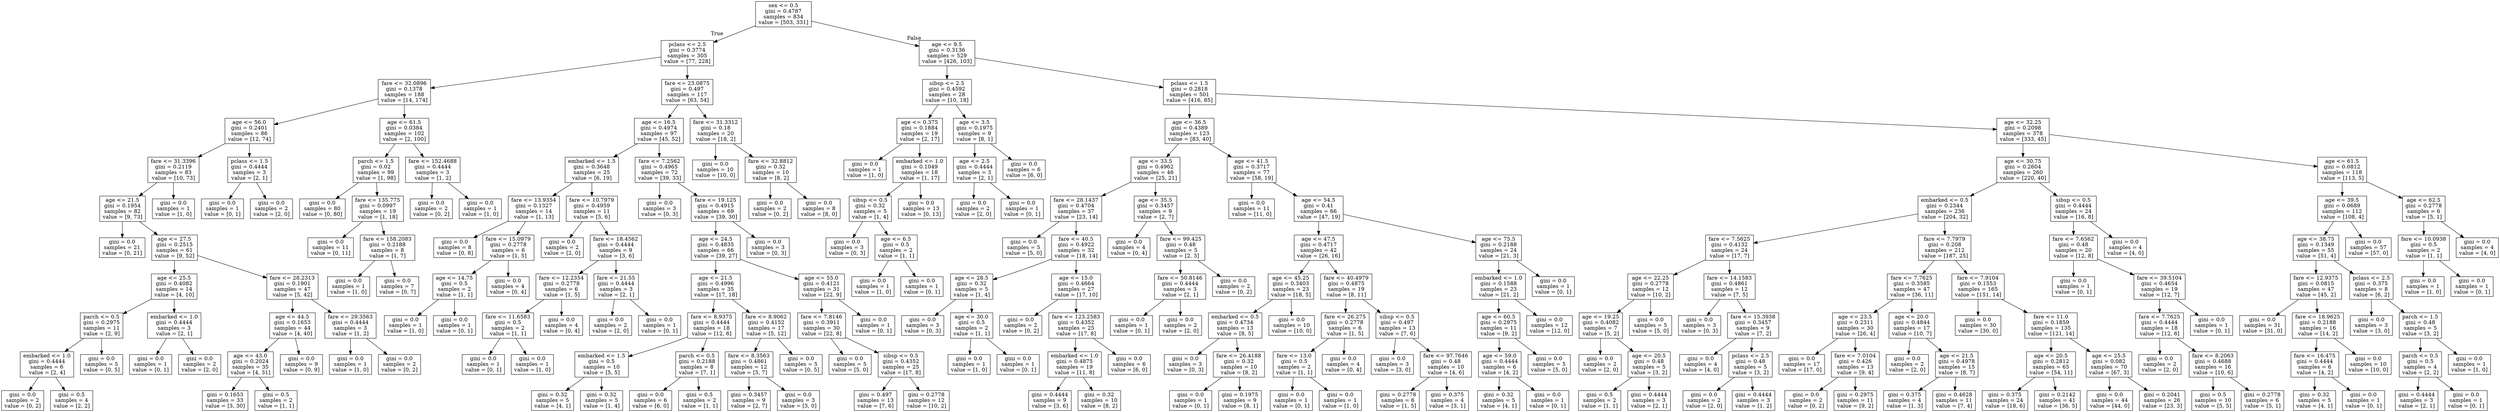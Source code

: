 digraph Tree {
node [shape=box] ;
0 [label="sex <= 0.5\ngini = 0.4787\nsamples = 834\nvalue = [503, 331]"] ;
1 [label="pclass <= 2.5\ngini = 0.3774\nsamples = 305\nvalue = [77, 228]"] ;
0 -> 1 [labeldistance=2.5, labelangle=45, headlabel="True"] ;
2 [label="fare <= 32.0896\ngini = 0.1378\nsamples = 188\nvalue = [14, 174]"] ;
1 -> 2 ;
3 [label="age <= 56.0\ngini = 0.2401\nsamples = 86\nvalue = [12, 74]"] ;
2 -> 3 ;
4 [label="fare <= 31.3396\ngini = 0.2119\nsamples = 83\nvalue = [10, 73]"] ;
3 -> 4 ;
5 [label="age <= 21.5\ngini = 0.1954\nsamples = 82\nvalue = [9, 73]"] ;
4 -> 5 ;
6 [label="gini = 0.0\nsamples = 21\nvalue = [0, 21]"] ;
5 -> 6 ;
7 [label="age <= 27.5\ngini = 0.2515\nsamples = 61\nvalue = [9, 52]"] ;
5 -> 7 ;
8 [label="age <= 25.5\ngini = 0.4082\nsamples = 14\nvalue = [4, 10]"] ;
7 -> 8 ;
9 [label="parch <= 0.5\ngini = 0.2975\nsamples = 11\nvalue = [2, 9]"] ;
8 -> 9 ;
10 [label="embarked <= 1.0\ngini = 0.4444\nsamples = 6\nvalue = [2, 4]"] ;
9 -> 10 ;
11 [label="gini = 0.0\nsamples = 2\nvalue = [0, 2]"] ;
10 -> 11 ;
12 [label="gini = 0.5\nsamples = 4\nvalue = [2, 2]"] ;
10 -> 12 ;
13 [label="gini = 0.0\nsamples = 5\nvalue = [0, 5]"] ;
9 -> 13 ;
14 [label="embarked <= 1.0\ngini = 0.4444\nsamples = 3\nvalue = [2, 1]"] ;
8 -> 14 ;
15 [label="gini = 0.0\nsamples = 1\nvalue = [0, 1]"] ;
14 -> 15 ;
16 [label="gini = 0.0\nsamples = 2\nvalue = [2, 0]"] ;
14 -> 16 ;
17 [label="fare <= 28.2313\ngini = 0.1901\nsamples = 47\nvalue = [5, 42]"] ;
7 -> 17 ;
18 [label="age <= 44.5\ngini = 0.1653\nsamples = 44\nvalue = [4, 40]"] ;
17 -> 18 ;
19 [label="age <= 43.0\ngini = 0.2024\nsamples = 35\nvalue = [4, 31]"] ;
18 -> 19 ;
20 [label="gini = 0.1653\nsamples = 33\nvalue = [3, 30]"] ;
19 -> 20 ;
21 [label="gini = 0.5\nsamples = 2\nvalue = [1, 1]"] ;
19 -> 21 ;
22 [label="gini = 0.0\nsamples = 9\nvalue = [0, 9]"] ;
18 -> 22 ;
23 [label="fare <= 29.3563\ngini = 0.4444\nsamples = 3\nvalue = [1, 2]"] ;
17 -> 23 ;
24 [label="gini = 0.0\nsamples = 1\nvalue = [1, 0]"] ;
23 -> 24 ;
25 [label="gini = 0.0\nsamples = 2\nvalue = [0, 2]"] ;
23 -> 25 ;
26 [label="gini = 0.0\nsamples = 1\nvalue = [1, 0]"] ;
4 -> 26 ;
27 [label="pclass <= 1.5\ngini = 0.4444\nsamples = 3\nvalue = [2, 1]"] ;
3 -> 27 ;
28 [label="gini = 0.0\nsamples = 1\nvalue = [0, 1]"] ;
27 -> 28 ;
29 [label="gini = 0.0\nsamples = 2\nvalue = [2, 0]"] ;
27 -> 29 ;
30 [label="age <= 61.5\ngini = 0.0384\nsamples = 102\nvalue = [2, 100]"] ;
2 -> 30 ;
31 [label="parch <= 1.5\ngini = 0.02\nsamples = 99\nvalue = [1, 98]"] ;
30 -> 31 ;
32 [label="gini = 0.0\nsamples = 80\nvalue = [0, 80]"] ;
31 -> 32 ;
33 [label="fare <= 135.775\ngini = 0.0997\nsamples = 19\nvalue = [1, 18]"] ;
31 -> 33 ;
34 [label="gini = 0.0\nsamples = 11\nvalue = [0, 11]"] ;
33 -> 34 ;
35 [label="fare <= 158.2083\ngini = 0.2188\nsamples = 8\nvalue = [1, 7]"] ;
33 -> 35 ;
36 [label="gini = 0.0\nsamples = 1\nvalue = [1, 0]"] ;
35 -> 36 ;
37 [label="gini = 0.0\nsamples = 7\nvalue = [0, 7]"] ;
35 -> 37 ;
38 [label="fare <= 152.4688\ngini = 0.4444\nsamples = 3\nvalue = [1, 2]"] ;
30 -> 38 ;
39 [label="gini = 0.0\nsamples = 2\nvalue = [0, 2]"] ;
38 -> 39 ;
40 [label="gini = 0.0\nsamples = 1\nvalue = [1, 0]"] ;
38 -> 40 ;
41 [label="fare <= 23.0875\ngini = 0.497\nsamples = 117\nvalue = [63, 54]"] ;
1 -> 41 ;
42 [label="age <= 16.5\ngini = 0.4974\nsamples = 97\nvalue = [45, 52]"] ;
41 -> 42 ;
43 [label="embarked <= 1.5\ngini = 0.3648\nsamples = 25\nvalue = [6, 19]"] ;
42 -> 43 ;
44 [label="fare <= 13.9354\ngini = 0.1327\nsamples = 14\nvalue = [1, 13]"] ;
43 -> 44 ;
45 [label="gini = 0.0\nsamples = 8\nvalue = [0, 8]"] ;
44 -> 45 ;
46 [label="fare <= 15.0979\ngini = 0.2778\nsamples = 6\nvalue = [1, 5]"] ;
44 -> 46 ;
47 [label="age <= 14.75\ngini = 0.5\nsamples = 2\nvalue = [1, 1]"] ;
46 -> 47 ;
48 [label="gini = 0.0\nsamples = 1\nvalue = [1, 0]"] ;
47 -> 48 ;
49 [label="gini = 0.0\nsamples = 1\nvalue = [0, 1]"] ;
47 -> 49 ;
50 [label="gini = 0.0\nsamples = 4\nvalue = [0, 4]"] ;
46 -> 50 ;
51 [label="fare <= 10.7979\ngini = 0.4959\nsamples = 11\nvalue = [5, 6]"] ;
43 -> 51 ;
52 [label="gini = 0.0\nsamples = 2\nvalue = [2, 0]"] ;
51 -> 52 ;
53 [label="fare <= 18.4562\ngini = 0.4444\nsamples = 9\nvalue = [3, 6]"] ;
51 -> 53 ;
54 [label="fare <= 12.2354\ngini = 0.2778\nsamples = 6\nvalue = [1, 5]"] ;
53 -> 54 ;
55 [label="fare <= 11.6583\ngini = 0.5\nsamples = 2\nvalue = [1, 1]"] ;
54 -> 55 ;
56 [label="gini = 0.0\nsamples = 1\nvalue = [0, 1]"] ;
55 -> 56 ;
57 [label="gini = 0.0\nsamples = 1\nvalue = [1, 0]"] ;
55 -> 57 ;
58 [label="gini = 0.0\nsamples = 4\nvalue = [0, 4]"] ;
54 -> 58 ;
59 [label="fare <= 21.55\ngini = 0.4444\nsamples = 3\nvalue = [2, 1]"] ;
53 -> 59 ;
60 [label="gini = 0.0\nsamples = 2\nvalue = [2, 0]"] ;
59 -> 60 ;
61 [label="gini = 0.0\nsamples = 1\nvalue = [0, 1]"] ;
59 -> 61 ;
62 [label="fare <= 7.2562\ngini = 0.4965\nsamples = 72\nvalue = [39, 33]"] ;
42 -> 62 ;
63 [label="gini = 0.0\nsamples = 3\nvalue = [0, 3]"] ;
62 -> 63 ;
64 [label="fare <= 19.125\ngini = 0.4915\nsamples = 69\nvalue = [39, 30]"] ;
62 -> 64 ;
65 [label="age <= 24.5\ngini = 0.4835\nsamples = 66\nvalue = [39, 27]"] ;
64 -> 65 ;
66 [label="age <= 21.5\ngini = 0.4996\nsamples = 35\nvalue = [17, 18]"] ;
65 -> 66 ;
67 [label="fare <= 8.9375\ngini = 0.4444\nsamples = 18\nvalue = [12, 6]"] ;
66 -> 67 ;
68 [label="embarked <= 1.5\ngini = 0.5\nsamples = 10\nvalue = [5, 5]"] ;
67 -> 68 ;
69 [label="gini = 0.32\nsamples = 5\nvalue = [4, 1]"] ;
68 -> 69 ;
70 [label="gini = 0.32\nsamples = 5\nvalue = [1, 4]"] ;
68 -> 70 ;
71 [label="parch <= 0.5\ngini = 0.2188\nsamples = 8\nvalue = [7, 1]"] ;
67 -> 71 ;
72 [label="gini = 0.0\nsamples = 6\nvalue = [6, 0]"] ;
71 -> 72 ;
73 [label="gini = 0.5\nsamples = 2\nvalue = [1, 1]"] ;
71 -> 73 ;
74 [label="fare <= 8.9062\ngini = 0.4152\nsamples = 17\nvalue = [5, 12]"] ;
66 -> 74 ;
75 [label="fare <= 8.3563\ngini = 0.4861\nsamples = 12\nvalue = [5, 7]"] ;
74 -> 75 ;
76 [label="gini = 0.3457\nsamples = 9\nvalue = [2, 7]"] ;
75 -> 76 ;
77 [label="gini = 0.0\nsamples = 3\nvalue = [3, 0]"] ;
75 -> 77 ;
78 [label="gini = 0.0\nsamples = 5\nvalue = [0, 5]"] ;
74 -> 78 ;
79 [label="age <= 55.0\ngini = 0.4121\nsamples = 31\nvalue = [22, 9]"] ;
65 -> 79 ;
80 [label="fare <= 7.8146\ngini = 0.3911\nsamples = 30\nvalue = [22, 8]"] ;
79 -> 80 ;
81 [label="gini = 0.0\nsamples = 5\nvalue = [5, 0]"] ;
80 -> 81 ;
82 [label="sibsp <= 0.5\ngini = 0.4352\nsamples = 25\nvalue = [17, 8]"] ;
80 -> 82 ;
83 [label="gini = 0.497\nsamples = 13\nvalue = [7, 6]"] ;
82 -> 83 ;
84 [label="gini = 0.2778\nsamples = 12\nvalue = [10, 2]"] ;
82 -> 84 ;
85 [label="gini = 0.0\nsamples = 1\nvalue = [0, 1]"] ;
79 -> 85 ;
86 [label="gini = 0.0\nsamples = 3\nvalue = [0, 3]"] ;
64 -> 86 ;
87 [label="fare <= 31.3312\ngini = 0.18\nsamples = 20\nvalue = [18, 2]"] ;
41 -> 87 ;
88 [label="gini = 0.0\nsamples = 10\nvalue = [10, 0]"] ;
87 -> 88 ;
89 [label="fare <= 32.8812\ngini = 0.32\nsamples = 10\nvalue = [8, 2]"] ;
87 -> 89 ;
90 [label="gini = 0.0\nsamples = 2\nvalue = [0, 2]"] ;
89 -> 90 ;
91 [label="gini = 0.0\nsamples = 8\nvalue = [8, 0]"] ;
89 -> 91 ;
92 [label="age <= 9.5\ngini = 0.3136\nsamples = 529\nvalue = [426, 103]"] ;
0 -> 92 [labeldistance=2.5, labelangle=-45, headlabel="False"] ;
93 [label="sibsp <= 2.5\ngini = 0.4592\nsamples = 28\nvalue = [10, 18]"] ;
92 -> 93 ;
94 [label="age <= 0.375\ngini = 0.1884\nsamples = 19\nvalue = [2, 17]"] ;
93 -> 94 ;
95 [label="gini = 0.0\nsamples = 1\nvalue = [1, 0]"] ;
94 -> 95 ;
96 [label="embarked <= 1.0\ngini = 0.1049\nsamples = 18\nvalue = [1, 17]"] ;
94 -> 96 ;
97 [label="sibsp <= 0.5\ngini = 0.32\nsamples = 5\nvalue = [1, 4]"] ;
96 -> 97 ;
98 [label="gini = 0.0\nsamples = 3\nvalue = [0, 3]"] ;
97 -> 98 ;
99 [label="age <= 6.5\ngini = 0.5\nsamples = 2\nvalue = [1, 1]"] ;
97 -> 99 ;
100 [label="gini = 0.0\nsamples = 1\nvalue = [1, 0]"] ;
99 -> 100 ;
101 [label="gini = 0.0\nsamples = 1\nvalue = [0, 1]"] ;
99 -> 101 ;
102 [label="gini = 0.0\nsamples = 13\nvalue = [0, 13]"] ;
96 -> 102 ;
103 [label="age <= 3.5\ngini = 0.1975\nsamples = 9\nvalue = [8, 1]"] ;
93 -> 103 ;
104 [label="age <= 2.5\ngini = 0.4444\nsamples = 3\nvalue = [2, 1]"] ;
103 -> 104 ;
105 [label="gini = 0.0\nsamples = 2\nvalue = [2, 0]"] ;
104 -> 105 ;
106 [label="gini = 0.0\nsamples = 1\nvalue = [0, 1]"] ;
104 -> 106 ;
107 [label="gini = 0.0\nsamples = 6\nvalue = [6, 0]"] ;
103 -> 107 ;
108 [label="pclass <= 1.5\ngini = 0.2818\nsamples = 501\nvalue = [416, 85]"] ;
92 -> 108 ;
109 [label="age <= 36.5\ngini = 0.4389\nsamples = 123\nvalue = [83, 40]"] ;
108 -> 109 ;
110 [label="age <= 33.5\ngini = 0.4962\nsamples = 46\nvalue = [25, 21]"] ;
109 -> 110 ;
111 [label="fare <= 28.1437\ngini = 0.4704\nsamples = 37\nvalue = [23, 14]"] ;
110 -> 111 ;
112 [label="gini = 0.0\nsamples = 5\nvalue = [5, 0]"] ;
111 -> 112 ;
113 [label="fare <= 40.5\ngini = 0.4922\nsamples = 32\nvalue = [18, 14]"] ;
111 -> 113 ;
114 [label="age <= 28.5\ngini = 0.32\nsamples = 5\nvalue = [1, 4]"] ;
113 -> 114 ;
115 [label="gini = 0.0\nsamples = 3\nvalue = [0, 3]"] ;
114 -> 115 ;
116 [label="age <= 30.0\ngini = 0.5\nsamples = 2\nvalue = [1, 1]"] ;
114 -> 116 ;
117 [label="gini = 0.0\nsamples = 1\nvalue = [1, 0]"] ;
116 -> 117 ;
118 [label="gini = 0.0\nsamples = 1\nvalue = [0, 1]"] ;
116 -> 118 ;
119 [label="age <= 15.0\ngini = 0.4664\nsamples = 27\nvalue = [17, 10]"] ;
113 -> 119 ;
120 [label="gini = 0.0\nsamples = 2\nvalue = [0, 2]"] ;
119 -> 120 ;
121 [label="fare <= 123.2583\ngini = 0.4352\nsamples = 25\nvalue = [17, 8]"] ;
119 -> 121 ;
122 [label="embarked <= 1.0\ngini = 0.4875\nsamples = 19\nvalue = [11, 8]"] ;
121 -> 122 ;
123 [label="gini = 0.4444\nsamples = 9\nvalue = [3, 6]"] ;
122 -> 123 ;
124 [label="gini = 0.32\nsamples = 10\nvalue = [8, 2]"] ;
122 -> 124 ;
125 [label="gini = 0.0\nsamples = 6\nvalue = [6, 0]"] ;
121 -> 125 ;
126 [label="age <= 35.5\ngini = 0.3457\nsamples = 9\nvalue = [2, 7]"] ;
110 -> 126 ;
127 [label="gini = 0.0\nsamples = 4\nvalue = [0, 4]"] ;
126 -> 127 ;
128 [label="fare <= 99.425\ngini = 0.48\nsamples = 5\nvalue = [2, 3]"] ;
126 -> 128 ;
129 [label="fare <= 50.8146\ngini = 0.4444\nsamples = 3\nvalue = [2, 1]"] ;
128 -> 129 ;
130 [label="gini = 0.0\nsamples = 1\nvalue = [0, 1]"] ;
129 -> 130 ;
131 [label="gini = 0.0\nsamples = 2\nvalue = [2, 0]"] ;
129 -> 131 ;
132 [label="gini = 0.0\nsamples = 2\nvalue = [0, 2]"] ;
128 -> 132 ;
133 [label="age <= 41.5\ngini = 0.3717\nsamples = 77\nvalue = [58, 19]"] ;
109 -> 133 ;
134 [label="gini = 0.0\nsamples = 11\nvalue = [11, 0]"] ;
133 -> 134 ;
135 [label="age <= 54.5\ngini = 0.41\nsamples = 66\nvalue = [47, 19]"] ;
133 -> 135 ;
136 [label="age <= 47.5\ngini = 0.4717\nsamples = 42\nvalue = [26, 16]"] ;
135 -> 136 ;
137 [label="age <= 45.25\ngini = 0.3403\nsamples = 23\nvalue = [18, 5]"] ;
136 -> 137 ;
138 [label="embarked <= 0.5\ngini = 0.4734\nsamples = 13\nvalue = [8, 5]"] ;
137 -> 138 ;
139 [label="gini = 0.0\nsamples = 3\nvalue = [0, 3]"] ;
138 -> 139 ;
140 [label="fare <= 26.4188\ngini = 0.32\nsamples = 10\nvalue = [8, 2]"] ;
138 -> 140 ;
141 [label="gini = 0.0\nsamples = 1\nvalue = [0, 1]"] ;
140 -> 141 ;
142 [label="gini = 0.1975\nsamples = 9\nvalue = [8, 1]"] ;
140 -> 142 ;
143 [label="gini = 0.0\nsamples = 10\nvalue = [10, 0]"] ;
137 -> 143 ;
144 [label="fare <= 40.4979\ngini = 0.4875\nsamples = 19\nvalue = [8, 11]"] ;
136 -> 144 ;
145 [label="fare <= 26.275\ngini = 0.2778\nsamples = 6\nvalue = [1, 5]"] ;
144 -> 145 ;
146 [label="fare <= 13.0\ngini = 0.5\nsamples = 2\nvalue = [1, 1]"] ;
145 -> 146 ;
147 [label="gini = 0.0\nsamples = 1\nvalue = [0, 1]"] ;
146 -> 147 ;
148 [label="gini = 0.0\nsamples = 1\nvalue = [1, 0]"] ;
146 -> 148 ;
149 [label="gini = 0.0\nsamples = 4\nvalue = [0, 4]"] ;
145 -> 149 ;
150 [label="sibsp <= 0.5\ngini = 0.497\nsamples = 13\nvalue = [7, 6]"] ;
144 -> 150 ;
151 [label="gini = 0.0\nsamples = 3\nvalue = [3, 0]"] ;
150 -> 151 ;
152 [label="fare <= 97.7646\ngini = 0.48\nsamples = 10\nvalue = [4, 6]"] ;
150 -> 152 ;
153 [label="gini = 0.2778\nsamples = 6\nvalue = [1, 5]"] ;
152 -> 153 ;
154 [label="gini = 0.375\nsamples = 4\nvalue = [3, 1]"] ;
152 -> 154 ;
155 [label="age <= 75.5\ngini = 0.2188\nsamples = 24\nvalue = [21, 3]"] ;
135 -> 155 ;
156 [label="embarked <= 1.0\ngini = 0.1588\nsamples = 23\nvalue = [21, 2]"] ;
155 -> 156 ;
157 [label="age <= 60.5\ngini = 0.2975\nsamples = 11\nvalue = [9, 2]"] ;
156 -> 157 ;
158 [label="age <= 59.0\ngini = 0.4444\nsamples = 6\nvalue = [4, 2]"] ;
157 -> 158 ;
159 [label="gini = 0.32\nsamples = 5\nvalue = [4, 1]"] ;
158 -> 159 ;
160 [label="gini = 0.0\nsamples = 1\nvalue = [0, 1]"] ;
158 -> 160 ;
161 [label="gini = 0.0\nsamples = 5\nvalue = [5, 0]"] ;
157 -> 161 ;
162 [label="gini = 0.0\nsamples = 12\nvalue = [12, 0]"] ;
156 -> 162 ;
163 [label="gini = 0.0\nsamples = 1\nvalue = [0, 1]"] ;
155 -> 163 ;
164 [label="age <= 32.25\ngini = 0.2098\nsamples = 378\nvalue = [333, 45]"] ;
108 -> 164 ;
165 [label="age <= 30.75\ngini = 0.2604\nsamples = 260\nvalue = [220, 40]"] ;
164 -> 165 ;
166 [label="embarked <= 0.5\ngini = 0.2344\nsamples = 236\nvalue = [204, 32]"] ;
165 -> 166 ;
167 [label="fare <= 7.5625\ngini = 0.4132\nsamples = 24\nvalue = [17, 7]"] ;
166 -> 167 ;
168 [label="age <= 22.25\ngini = 0.2778\nsamples = 12\nvalue = [10, 2]"] ;
167 -> 168 ;
169 [label="age <= 19.25\ngini = 0.4082\nsamples = 7\nvalue = [5, 2]"] ;
168 -> 169 ;
170 [label="gini = 0.0\nsamples = 2\nvalue = [2, 0]"] ;
169 -> 170 ;
171 [label="age <= 20.5\ngini = 0.48\nsamples = 5\nvalue = [3, 2]"] ;
169 -> 171 ;
172 [label="gini = 0.5\nsamples = 2\nvalue = [1, 1]"] ;
171 -> 172 ;
173 [label="gini = 0.4444\nsamples = 3\nvalue = [2, 1]"] ;
171 -> 173 ;
174 [label="gini = 0.0\nsamples = 5\nvalue = [5, 0]"] ;
168 -> 174 ;
175 [label="fare <= 14.1583\ngini = 0.4861\nsamples = 12\nvalue = [7, 5]"] ;
167 -> 175 ;
176 [label="gini = 0.0\nsamples = 3\nvalue = [0, 3]"] ;
175 -> 176 ;
177 [label="fare <= 15.3938\ngini = 0.3457\nsamples = 9\nvalue = [7, 2]"] ;
175 -> 177 ;
178 [label="gini = 0.0\nsamples = 4\nvalue = [4, 0]"] ;
177 -> 178 ;
179 [label="pclass <= 2.5\ngini = 0.48\nsamples = 5\nvalue = [3, 2]"] ;
177 -> 179 ;
180 [label="gini = 0.0\nsamples = 2\nvalue = [2, 0]"] ;
179 -> 180 ;
181 [label="gini = 0.4444\nsamples = 3\nvalue = [1, 2]"] ;
179 -> 181 ;
182 [label="fare <= 7.7979\ngini = 0.208\nsamples = 212\nvalue = [187, 25]"] ;
166 -> 182 ;
183 [label="fare <= 7.7625\ngini = 0.3585\nsamples = 47\nvalue = [36, 11]"] ;
182 -> 183 ;
184 [label="age <= 23.5\ngini = 0.2311\nsamples = 30\nvalue = [26, 4]"] ;
183 -> 184 ;
185 [label="gini = 0.0\nsamples = 17\nvalue = [17, 0]"] ;
184 -> 185 ;
186 [label="fare <= 7.0104\ngini = 0.426\nsamples = 13\nvalue = [9, 4]"] ;
184 -> 186 ;
187 [label="gini = 0.0\nsamples = 2\nvalue = [0, 2]"] ;
186 -> 187 ;
188 [label="gini = 0.2975\nsamples = 11\nvalue = [9, 2]"] ;
186 -> 188 ;
189 [label="age <= 20.0\ngini = 0.4844\nsamples = 17\nvalue = [10, 7]"] ;
183 -> 189 ;
190 [label="gini = 0.0\nsamples = 2\nvalue = [2, 0]"] ;
189 -> 190 ;
191 [label="age <= 21.5\ngini = 0.4978\nsamples = 15\nvalue = [8, 7]"] ;
189 -> 191 ;
192 [label="gini = 0.375\nsamples = 4\nvalue = [1, 3]"] ;
191 -> 192 ;
193 [label="gini = 0.4628\nsamples = 11\nvalue = [7, 4]"] ;
191 -> 193 ;
194 [label="fare <= 7.9104\ngini = 0.1553\nsamples = 165\nvalue = [151, 14]"] ;
182 -> 194 ;
195 [label="gini = 0.0\nsamples = 30\nvalue = [30, 0]"] ;
194 -> 195 ;
196 [label="fare <= 11.0\ngini = 0.1859\nsamples = 135\nvalue = [121, 14]"] ;
194 -> 196 ;
197 [label="age <= 20.5\ngini = 0.2812\nsamples = 65\nvalue = [54, 11]"] ;
196 -> 197 ;
198 [label="gini = 0.375\nsamples = 24\nvalue = [18, 6]"] ;
197 -> 198 ;
199 [label="gini = 0.2142\nsamples = 41\nvalue = [36, 5]"] ;
197 -> 199 ;
200 [label="age <= 25.5\ngini = 0.082\nsamples = 70\nvalue = [67, 3]"] ;
196 -> 200 ;
201 [label="gini = 0.0\nsamples = 44\nvalue = [44, 0]"] ;
200 -> 201 ;
202 [label="gini = 0.2041\nsamples = 26\nvalue = [23, 3]"] ;
200 -> 202 ;
203 [label="sibsp <= 0.5\ngini = 0.4444\nsamples = 24\nvalue = [16, 8]"] ;
165 -> 203 ;
204 [label="fare <= 7.6562\ngini = 0.48\nsamples = 20\nvalue = [12, 8]"] ;
203 -> 204 ;
205 [label="gini = 0.0\nsamples = 1\nvalue = [0, 1]"] ;
204 -> 205 ;
206 [label="fare <= 39.5104\ngini = 0.4654\nsamples = 19\nvalue = [12, 7]"] ;
204 -> 206 ;
207 [label="fare <= 7.7625\ngini = 0.4444\nsamples = 18\nvalue = [12, 6]"] ;
206 -> 207 ;
208 [label="gini = 0.0\nsamples = 2\nvalue = [2, 0]"] ;
207 -> 208 ;
209 [label="fare <= 8.2063\ngini = 0.4688\nsamples = 16\nvalue = [10, 6]"] ;
207 -> 209 ;
210 [label="gini = 0.5\nsamples = 10\nvalue = [5, 5]"] ;
209 -> 210 ;
211 [label="gini = 0.2778\nsamples = 6\nvalue = [5, 1]"] ;
209 -> 211 ;
212 [label="gini = 0.0\nsamples = 1\nvalue = [0, 1]"] ;
206 -> 212 ;
213 [label="gini = 0.0\nsamples = 4\nvalue = [4, 0]"] ;
203 -> 213 ;
214 [label="age <= 61.5\ngini = 0.0812\nsamples = 118\nvalue = [113, 5]"] ;
164 -> 214 ;
215 [label="age <= 39.5\ngini = 0.0689\nsamples = 112\nvalue = [108, 4]"] ;
214 -> 215 ;
216 [label="age <= 38.75\ngini = 0.1349\nsamples = 55\nvalue = [51, 4]"] ;
215 -> 216 ;
217 [label="fare <= 12.9375\ngini = 0.0815\nsamples = 47\nvalue = [45, 2]"] ;
216 -> 217 ;
218 [label="gini = 0.0\nsamples = 31\nvalue = [31, 0]"] ;
217 -> 218 ;
219 [label="fare <= 18.9625\ngini = 0.2188\nsamples = 16\nvalue = [14, 2]"] ;
217 -> 219 ;
220 [label="fare <= 16.475\ngini = 0.4444\nsamples = 6\nvalue = [4, 2]"] ;
219 -> 220 ;
221 [label="gini = 0.32\nsamples = 5\nvalue = [4, 1]"] ;
220 -> 221 ;
222 [label="gini = 0.0\nsamples = 1\nvalue = [0, 1]"] ;
220 -> 222 ;
223 [label="gini = 0.0\nsamples = 10\nvalue = [10, 0]"] ;
219 -> 223 ;
224 [label="pclass <= 2.5\ngini = 0.375\nsamples = 8\nvalue = [6, 2]"] ;
216 -> 224 ;
225 [label="gini = 0.0\nsamples = 3\nvalue = [3, 0]"] ;
224 -> 225 ;
226 [label="parch <= 1.5\ngini = 0.48\nsamples = 5\nvalue = [3, 2]"] ;
224 -> 226 ;
227 [label="parch <= 0.5\ngini = 0.5\nsamples = 4\nvalue = [2, 2]"] ;
226 -> 227 ;
228 [label="gini = 0.4444\nsamples = 3\nvalue = [2, 1]"] ;
227 -> 228 ;
229 [label="gini = 0.0\nsamples = 1\nvalue = [0, 1]"] ;
227 -> 229 ;
230 [label="gini = 0.0\nsamples = 1\nvalue = [1, 0]"] ;
226 -> 230 ;
231 [label="gini = 0.0\nsamples = 57\nvalue = [57, 0]"] ;
215 -> 231 ;
232 [label="age <= 62.5\ngini = 0.2778\nsamples = 6\nvalue = [5, 1]"] ;
214 -> 232 ;
233 [label="fare <= 10.0938\ngini = 0.5\nsamples = 2\nvalue = [1, 1]"] ;
232 -> 233 ;
234 [label="gini = 0.0\nsamples = 1\nvalue = [1, 0]"] ;
233 -> 234 ;
235 [label="gini = 0.0\nsamples = 1\nvalue = [0, 1]"] ;
233 -> 235 ;
236 [label="gini = 0.0\nsamples = 4\nvalue = [4, 0]"] ;
232 -> 236 ;
}